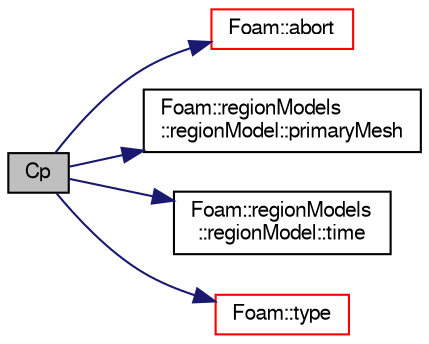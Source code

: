 digraph "Cp"
{
  bgcolor="transparent";
  edge [fontname="FreeSans",fontsize="10",labelfontname="FreeSans",labelfontsize="10"];
  node [fontname="FreeSans",fontsize="10",shape=record];
  rankdir="LR";
  Node1 [label="Cp",height=0.2,width=0.4,color="black", fillcolor="grey75", style="filled" fontcolor="black"];
  Node1 -> Node2 [color="midnightblue",fontsize="10",style="solid",fontname="FreeSans"];
  Node2 [label="Foam::abort",height=0.2,width=0.4,color="red",URL="$a10237.html#a447107a607d03e417307c203fa5fb44b"];
  Node1 -> Node3 [color="midnightblue",fontsize="10",style="solid",fontname="FreeSans"];
  Node3 [label="Foam::regionModels\l::regionModel::primaryMesh",height=0.2,width=0.4,color="black",URL="$a02071.html#a3f74d6f26fb409562d28d2365d1bbf12",tooltip="Return the reference to the primary mesh database. "];
  Node1 -> Node4 [color="midnightblue",fontsize="10",style="solid",fontname="FreeSans"];
  Node4 [label="Foam::regionModels\l::regionModel::time",height=0.2,width=0.4,color="black",URL="$a02071.html#ab5a56b597db315d880e81c09a4341244",tooltip="Return the reference to the time database. "];
  Node1 -> Node5 [color="midnightblue",fontsize="10",style="solid",fontname="FreeSans"];
  Node5 [label="Foam::type",height=0.2,width=0.4,color="red",URL="$a10237.html#aec48583af672626378f501eb9fc32cd1",tooltip="Return the file type: DIRECTORY or FILE. "];
}
